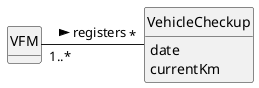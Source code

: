 @startuml
skinparam monochrome true
skinparam packageStyle rectangle
skinparam shadowing false

'left to right direction

skinparam classAttributeIconSize 0

hide circle
hide methods

class VFM {

}

class VehicleCheckup {
    date
    currentKm

}

VFM "1..*" - "*" VehicleCheckup : registers >
@enduml